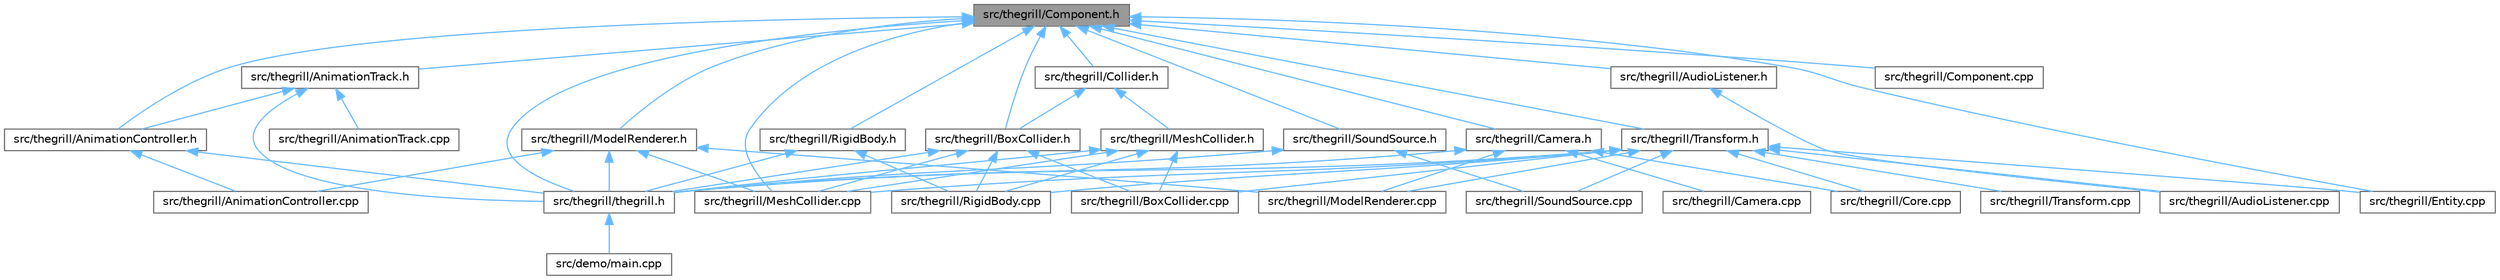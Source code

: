 digraph "src/thegrill/Component.h"
{
 // LATEX_PDF_SIZE
  bgcolor="transparent";
  edge [fontname=Helvetica,fontsize=10,labelfontname=Helvetica,labelfontsize=10];
  node [fontname=Helvetica,fontsize=10,shape=box,height=0.2,width=0.4];
  Node1 [id="Node000001",label="src/thegrill/Component.h",height=0.2,width=0.4,color="gray40", fillcolor="grey60", style="filled", fontcolor="black",tooltip=" "];
  Node1 -> Node2 [id="edge54_Node000001_Node000002",dir="back",color="steelblue1",style="solid",tooltip=" "];
  Node2 [id="Node000002",label="src/thegrill/AnimationController.h",height=0.2,width=0.4,color="grey40", fillcolor="white", style="filled",URL="$_animation_controller_8h.html",tooltip=" "];
  Node2 -> Node3 [id="edge55_Node000002_Node000003",dir="back",color="steelblue1",style="solid",tooltip=" "];
  Node3 [id="Node000003",label="src/thegrill/AnimationController.cpp",height=0.2,width=0.4,color="grey40", fillcolor="white", style="filled",URL="$_animation_controller_8cpp.html",tooltip=" "];
  Node2 -> Node4 [id="edge56_Node000002_Node000004",dir="back",color="steelblue1",style="solid",tooltip=" "];
  Node4 [id="Node000004",label="src/thegrill/thegrill.h",height=0.2,width=0.4,color="grey40", fillcolor="white", style="filled",URL="$thegrill_8h.html",tooltip=" "];
  Node4 -> Node5 [id="edge57_Node000004_Node000005",dir="back",color="steelblue1",style="solid",tooltip=" "];
  Node5 [id="Node000005",label="src/demo/main.cpp",height=0.2,width=0.4,color="grey40", fillcolor="white", style="filled",URL="$main_8cpp.html",tooltip=" "];
  Node1 -> Node6 [id="edge58_Node000001_Node000006",dir="back",color="steelblue1",style="solid",tooltip=" "];
  Node6 [id="Node000006",label="src/thegrill/AnimationTrack.h",height=0.2,width=0.4,color="grey40", fillcolor="white", style="filled",URL="$_animation_track_8h.html",tooltip=" "];
  Node6 -> Node2 [id="edge59_Node000006_Node000002",dir="back",color="steelblue1",style="solid",tooltip=" "];
  Node6 -> Node7 [id="edge60_Node000006_Node000007",dir="back",color="steelblue1",style="solid",tooltip=" "];
  Node7 [id="Node000007",label="src/thegrill/AnimationTrack.cpp",height=0.2,width=0.4,color="grey40", fillcolor="white", style="filled",URL="$_animation_track_8cpp.html",tooltip=" "];
  Node6 -> Node4 [id="edge61_Node000006_Node000004",dir="back",color="steelblue1",style="solid",tooltip=" "];
  Node1 -> Node8 [id="edge62_Node000001_Node000008",dir="back",color="steelblue1",style="solid",tooltip=" "];
  Node8 [id="Node000008",label="src/thegrill/AudioListener.h",height=0.2,width=0.4,color="grey40", fillcolor="white", style="filled",URL="$_audio_listener_8h.html",tooltip=" "];
  Node8 -> Node9 [id="edge63_Node000008_Node000009",dir="back",color="steelblue1",style="solid",tooltip=" "];
  Node9 [id="Node000009",label="src/thegrill/AudioListener.cpp",height=0.2,width=0.4,color="grey40", fillcolor="white", style="filled",URL="$_audio_listener_8cpp.html",tooltip=" "];
  Node1 -> Node10 [id="edge64_Node000001_Node000010",dir="back",color="steelblue1",style="solid",tooltip=" "];
  Node10 [id="Node000010",label="src/thegrill/BoxCollider.h",height=0.2,width=0.4,color="grey40", fillcolor="white", style="filled",URL="$_box_collider_8h.html",tooltip=" "];
  Node10 -> Node11 [id="edge65_Node000010_Node000011",dir="back",color="steelblue1",style="solid",tooltip=" "];
  Node11 [id="Node000011",label="src/thegrill/BoxCollider.cpp",height=0.2,width=0.4,color="grey40", fillcolor="white", style="filled",URL="$_box_collider_8cpp.html",tooltip=" "];
  Node10 -> Node12 [id="edge66_Node000010_Node000012",dir="back",color="steelblue1",style="solid",tooltip=" "];
  Node12 [id="Node000012",label="src/thegrill/MeshCollider.cpp",height=0.2,width=0.4,color="grey40", fillcolor="white", style="filled",URL="$_mesh_collider_8cpp.html",tooltip=" "];
  Node10 -> Node13 [id="edge67_Node000010_Node000013",dir="back",color="steelblue1",style="solid",tooltip=" "];
  Node13 [id="Node000013",label="src/thegrill/RigidBody.cpp",height=0.2,width=0.4,color="grey40", fillcolor="white", style="filled",URL="$_rigid_body_8cpp.html",tooltip=" "];
  Node10 -> Node4 [id="edge68_Node000010_Node000004",dir="back",color="steelblue1",style="solid",tooltip=" "];
  Node1 -> Node14 [id="edge69_Node000001_Node000014",dir="back",color="steelblue1",style="solid",tooltip=" "];
  Node14 [id="Node000014",label="src/thegrill/Camera.h",height=0.2,width=0.4,color="grey40", fillcolor="white", style="filled",URL="$_camera_8h.html",tooltip=" "];
  Node14 -> Node15 [id="edge70_Node000014_Node000015",dir="back",color="steelblue1",style="solid",tooltip=" "];
  Node15 [id="Node000015",label="src/thegrill/Camera.cpp",height=0.2,width=0.4,color="grey40", fillcolor="white", style="filled",URL="$_camera_8cpp.html",tooltip=" "];
  Node14 -> Node16 [id="edge71_Node000014_Node000016",dir="back",color="steelblue1",style="solid",tooltip=" "];
  Node16 [id="Node000016",label="src/thegrill/Core.cpp",height=0.2,width=0.4,color="grey40", fillcolor="white", style="filled",URL="$_core_8cpp.html",tooltip=" "];
  Node14 -> Node17 [id="edge72_Node000014_Node000017",dir="back",color="steelblue1",style="solid",tooltip=" "];
  Node17 [id="Node000017",label="src/thegrill/ModelRenderer.cpp",height=0.2,width=0.4,color="grey40", fillcolor="white", style="filled",URL="$_model_renderer_8cpp.html",tooltip=" "];
  Node14 -> Node4 [id="edge73_Node000014_Node000004",dir="back",color="steelblue1",style="solid",tooltip=" "];
  Node1 -> Node18 [id="edge74_Node000001_Node000018",dir="back",color="steelblue1",style="solid",tooltip=" "];
  Node18 [id="Node000018",label="src/thegrill/Collider.h",height=0.2,width=0.4,color="grey40", fillcolor="white", style="filled",URL="$_collider_8h.html",tooltip=" "];
  Node18 -> Node10 [id="edge75_Node000018_Node000010",dir="back",color="steelblue1",style="solid",tooltip=" "];
  Node18 -> Node19 [id="edge76_Node000018_Node000019",dir="back",color="steelblue1",style="solid",tooltip=" "];
  Node19 [id="Node000019",label="src/thegrill/MeshCollider.h",height=0.2,width=0.4,color="grey40", fillcolor="white", style="filled",URL="$_mesh_collider_8h.html",tooltip=" "];
  Node19 -> Node11 [id="edge77_Node000019_Node000011",dir="back",color="steelblue1",style="solid",tooltip=" "];
  Node19 -> Node12 [id="edge78_Node000019_Node000012",dir="back",color="steelblue1",style="solid",tooltip=" "];
  Node19 -> Node13 [id="edge79_Node000019_Node000013",dir="back",color="steelblue1",style="solid",tooltip=" "];
  Node19 -> Node4 [id="edge80_Node000019_Node000004",dir="back",color="steelblue1",style="solid",tooltip=" "];
  Node1 -> Node20 [id="edge81_Node000001_Node000020",dir="back",color="steelblue1",style="solid",tooltip=" "];
  Node20 [id="Node000020",label="src/thegrill/Component.cpp",height=0.2,width=0.4,color="grey40", fillcolor="white", style="filled",URL="$_component_8cpp.html",tooltip=" "];
  Node1 -> Node21 [id="edge82_Node000001_Node000021",dir="back",color="steelblue1",style="solid",tooltip=" "];
  Node21 [id="Node000021",label="src/thegrill/Entity.cpp",height=0.2,width=0.4,color="grey40", fillcolor="white", style="filled",URL="$_entity_8cpp.html",tooltip=" "];
  Node1 -> Node12 [id="edge83_Node000001_Node000012",dir="back",color="steelblue1",style="solid",tooltip=" "];
  Node1 -> Node22 [id="edge84_Node000001_Node000022",dir="back",color="steelblue1",style="solid",tooltip=" "];
  Node22 [id="Node000022",label="src/thegrill/ModelRenderer.h",height=0.2,width=0.4,color="grey40", fillcolor="white", style="filled",URL="$_model_renderer_8h.html",tooltip=" "];
  Node22 -> Node3 [id="edge85_Node000022_Node000003",dir="back",color="steelblue1",style="solid",tooltip=" "];
  Node22 -> Node12 [id="edge86_Node000022_Node000012",dir="back",color="steelblue1",style="solid",tooltip=" "];
  Node22 -> Node17 [id="edge87_Node000022_Node000017",dir="back",color="steelblue1",style="solid",tooltip=" "];
  Node22 -> Node4 [id="edge88_Node000022_Node000004",dir="back",color="steelblue1",style="solid",tooltip=" "];
  Node1 -> Node23 [id="edge89_Node000001_Node000023",dir="back",color="steelblue1",style="solid",tooltip=" "];
  Node23 [id="Node000023",label="src/thegrill/RigidBody.h",height=0.2,width=0.4,color="grey40", fillcolor="white", style="filled",URL="$_rigid_body_8h.html",tooltip=" "];
  Node23 -> Node13 [id="edge90_Node000023_Node000013",dir="back",color="steelblue1",style="solid",tooltip=" "];
  Node23 -> Node4 [id="edge91_Node000023_Node000004",dir="back",color="steelblue1",style="solid",tooltip=" "];
  Node1 -> Node24 [id="edge92_Node000001_Node000024",dir="back",color="steelblue1",style="solid",tooltip=" "];
  Node24 [id="Node000024",label="src/thegrill/SoundSource.h",height=0.2,width=0.4,color="grey40", fillcolor="white", style="filled",URL="$_sound_source_8h.html",tooltip=" "];
  Node24 -> Node25 [id="edge93_Node000024_Node000025",dir="back",color="steelblue1",style="solid",tooltip=" "];
  Node25 [id="Node000025",label="src/thegrill/SoundSource.cpp",height=0.2,width=0.4,color="grey40", fillcolor="white", style="filled",URL="$_sound_source_8cpp.html",tooltip=" "];
  Node24 -> Node4 [id="edge94_Node000024_Node000004",dir="back",color="steelblue1",style="solid",tooltip=" "];
  Node1 -> Node26 [id="edge95_Node000001_Node000026",dir="back",color="steelblue1",style="solid",tooltip=" "];
  Node26 [id="Node000026",label="src/thegrill/Transform.h",height=0.2,width=0.4,color="grey40", fillcolor="white", style="filled",URL="$_transform_8h.html",tooltip=" "];
  Node26 -> Node9 [id="edge96_Node000026_Node000009",dir="back",color="steelblue1",style="solid",tooltip=" "];
  Node26 -> Node11 [id="edge97_Node000026_Node000011",dir="back",color="steelblue1",style="solid",tooltip=" "];
  Node26 -> Node16 [id="edge98_Node000026_Node000016",dir="back",color="steelblue1",style="solid",tooltip=" "];
  Node26 -> Node21 [id="edge99_Node000026_Node000021",dir="back",color="steelblue1",style="solid",tooltip=" "];
  Node26 -> Node12 [id="edge100_Node000026_Node000012",dir="back",color="steelblue1",style="solid",tooltip=" "];
  Node26 -> Node17 [id="edge101_Node000026_Node000017",dir="back",color="steelblue1",style="solid",tooltip=" "];
  Node26 -> Node13 [id="edge102_Node000026_Node000013",dir="back",color="steelblue1",style="solid",tooltip=" "];
  Node26 -> Node25 [id="edge103_Node000026_Node000025",dir="back",color="steelblue1",style="solid",tooltip=" "];
  Node26 -> Node27 [id="edge104_Node000026_Node000027",dir="back",color="steelblue1",style="solid",tooltip=" "];
  Node27 [id="Node000027",label="src/thegrill/Transform.cpp",height=0.2,width=0.4,color="grey40", fillcolor="white", style="filled",URL="$_transform_8cpp.html",tooltip=" "];
  Node26 -> Node4 [id="edge105_Node000026_Node000004",dir="back",color="steelblue1",style="solid",tooltip=" "];
  Node1 -> Node4 [id="edge106_Node000001_Node000004",dir="back",color="steelblue1",style="solid",tooltip=" "];
}
